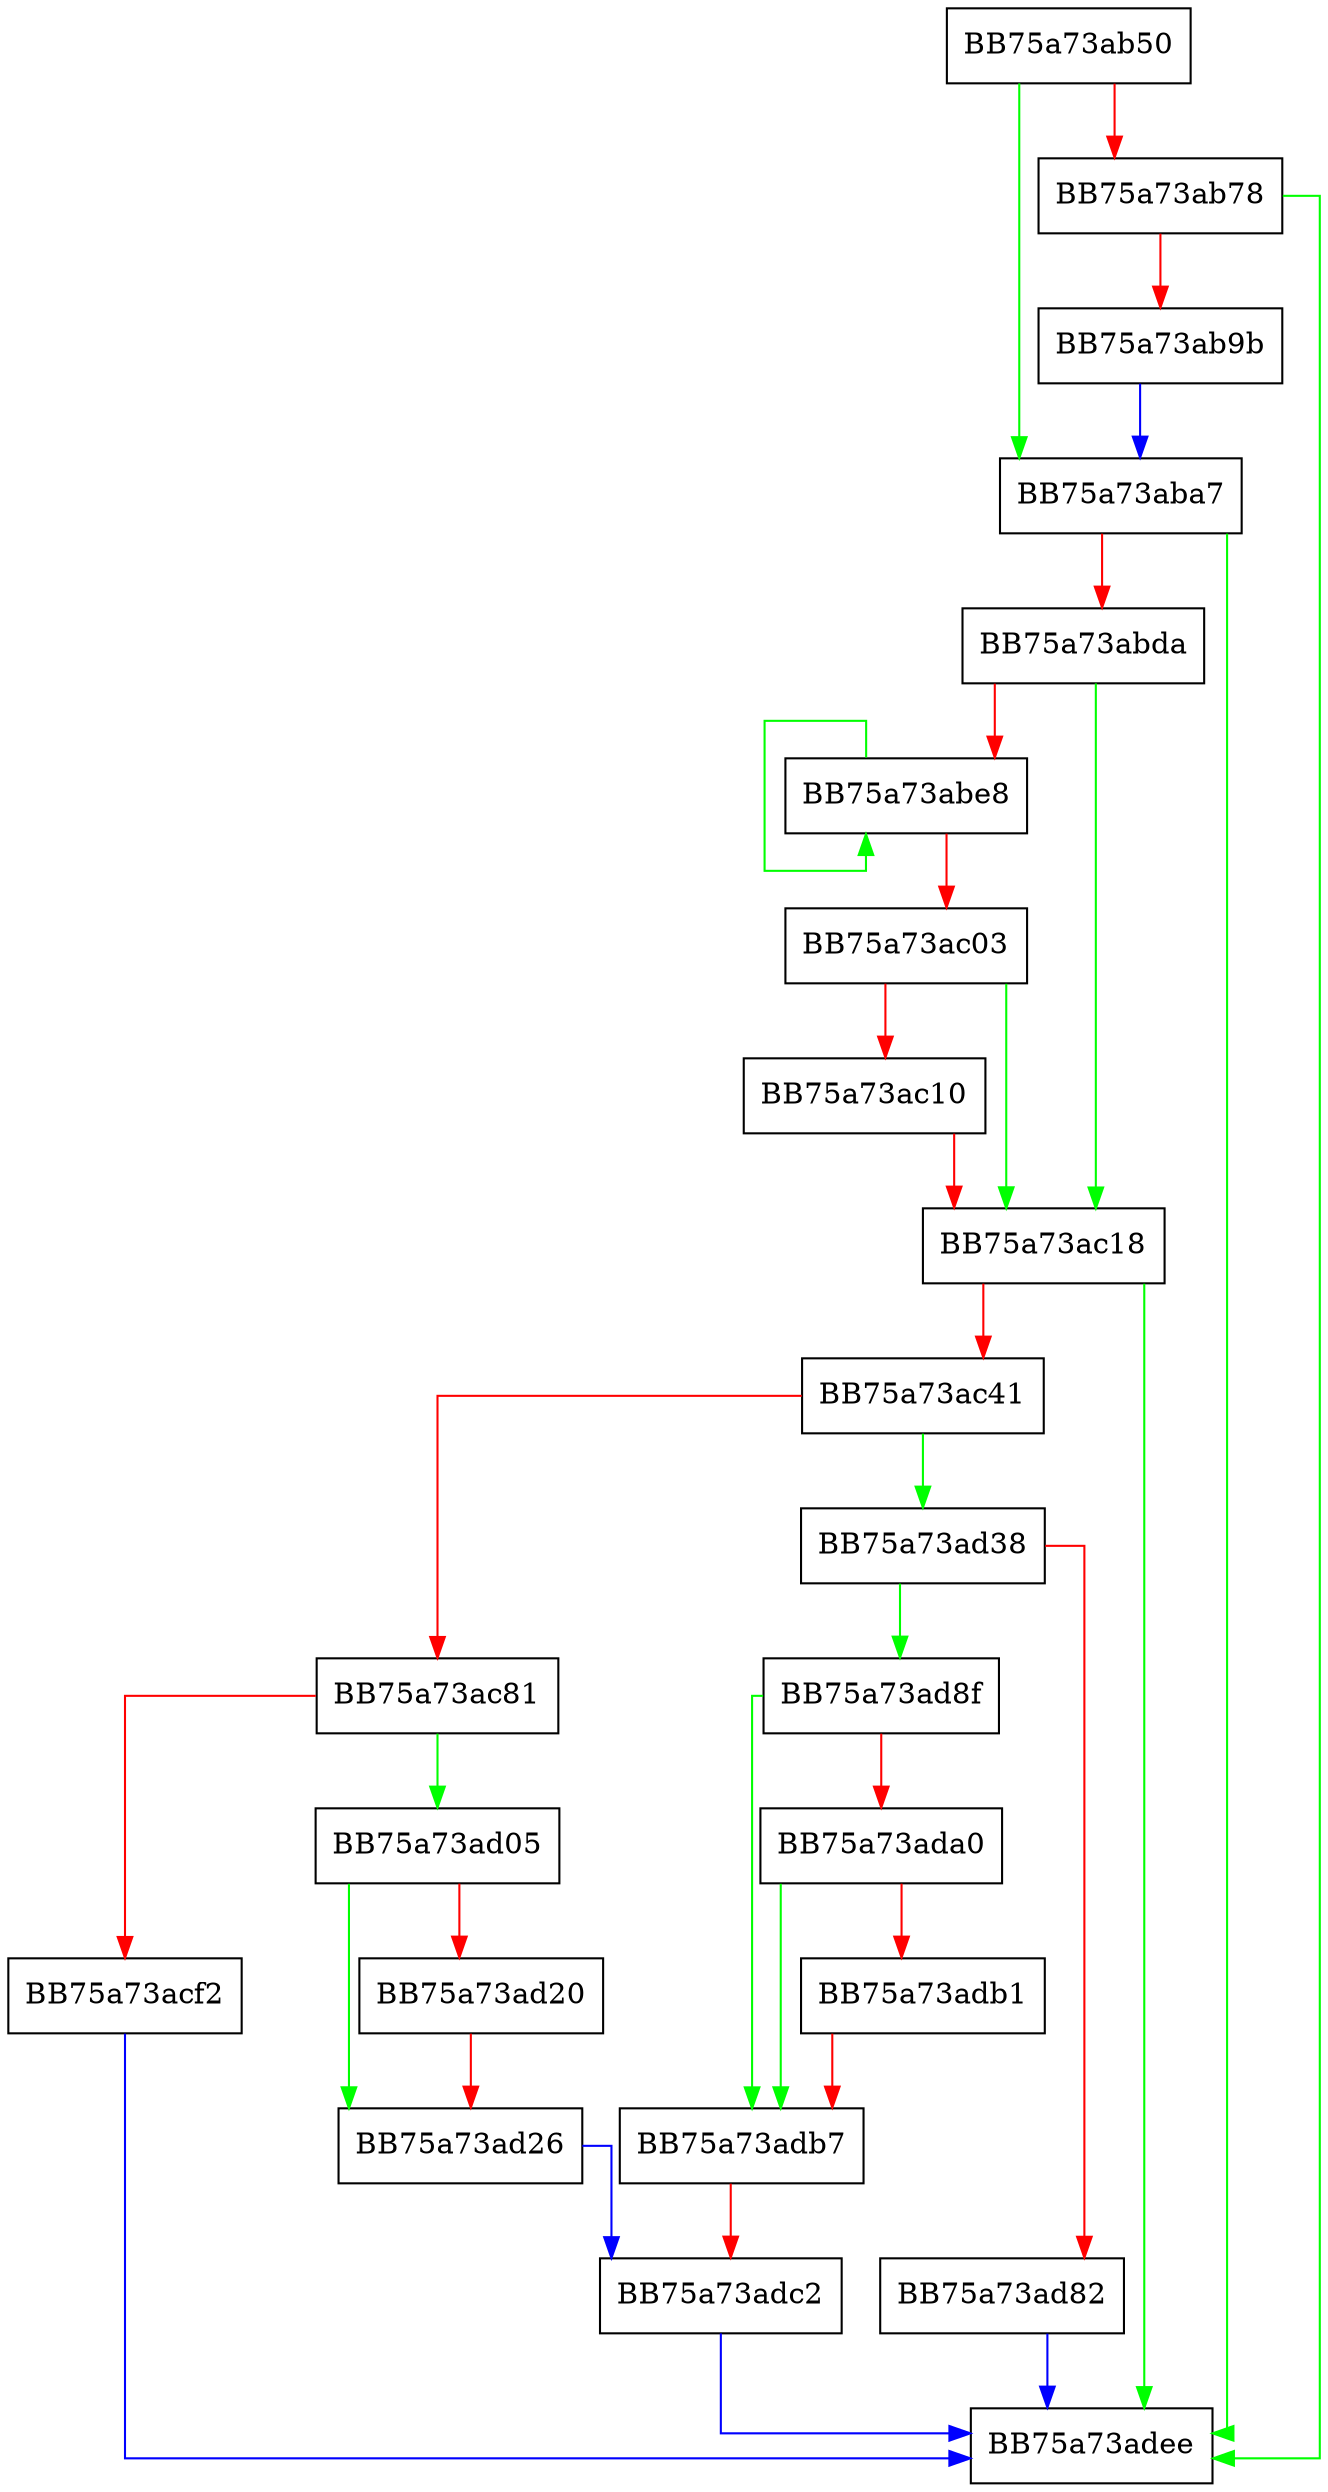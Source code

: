 digraph DynamicInit {
  node [shape="box"];
  graph [splines=ortho];
  BB75a73ab50 -> BB75a73aba7 [color="green"];
  BB75a73ab50 -> BB75a73ab78 [color="red"];
  BB75a73ab78 -> BB75a73adee [color="green"];
  BB75a73ab78 -> BB75a73ab9b [color="red"];
  BB75a73ab9b -> BB75a73aba7 [color="blue"];
  BB75a73aba7 -> BB75a73adee [color="green"];
  BB75a73aba7 -> BB75a73abda [color="red"];
  BB75a73abda -> BB75a73ac18 [color="green"];
  BB75a73abda -> BB75a73abe8 [color="red"];
  BB75a73abe8 -> BB75a73abe8 [color="green"];
  BB75a73abe8 -> BB75a73ac03 [color="red"];
  BB75a73ac03 -> BB75a73ac18 [color="green"];
  BB75a73ac03 -> BB75a73ac10 [color="red"];
  BB75a73ac10 -> BB75a73ac18 [color="red"];
  BB75a73ac18 -> BB75a73adee [color="green"];
  BB75a73ac18 -> BB75a73ac41 [color="red"];
  BB75a73ac41 -> BB75a73ad38 [color="green"];
  BB75a73ac41 -> BB75a73ac81 [color="red"];
  BB75a73ac81 -> BB75a73ad05 [color="green"];
  BB75a73ac81 -> BB75a73acf2 [color="red"];
  BB75a73acf2 -> BB75a73adee [color="blue"];
  BB75a73ad05 -> BB75a73ad26 [color="green"];
  BB75a73ad05 -> BB75a73ad20 [color="red"];
  BB75a73ad20 -> BB75a73ad26 [color="red"];
  BB75a73ad26 -> BB75a73adc2 [color="blue"];
  BB75a73ad38 -> BB75a73ad8f [color="green"];
  BB75a73ad38 -> BB75a73ad82 [color="red"];
  BB75a73ad82 -> BB75a73adee [color="blue"];
  BB75a73ad8f -> BB75a73adb7 [color="green"];
  BB75a73ad8f -> BB75a73ada0 [color="red"];
  BB75a73ada0 -> BB75a73adb7 [color="green"];
  BB75a73ada0 -> BB75a73adb1 [color="red"];
  BB75a73adb1 -> BB75a73adb7 [color="red"];
  BB75a73adb7 -> BB75a73adc2 [color="red"];
  BB75a73adc2 -> BB75a73adee [color="blue"];
}